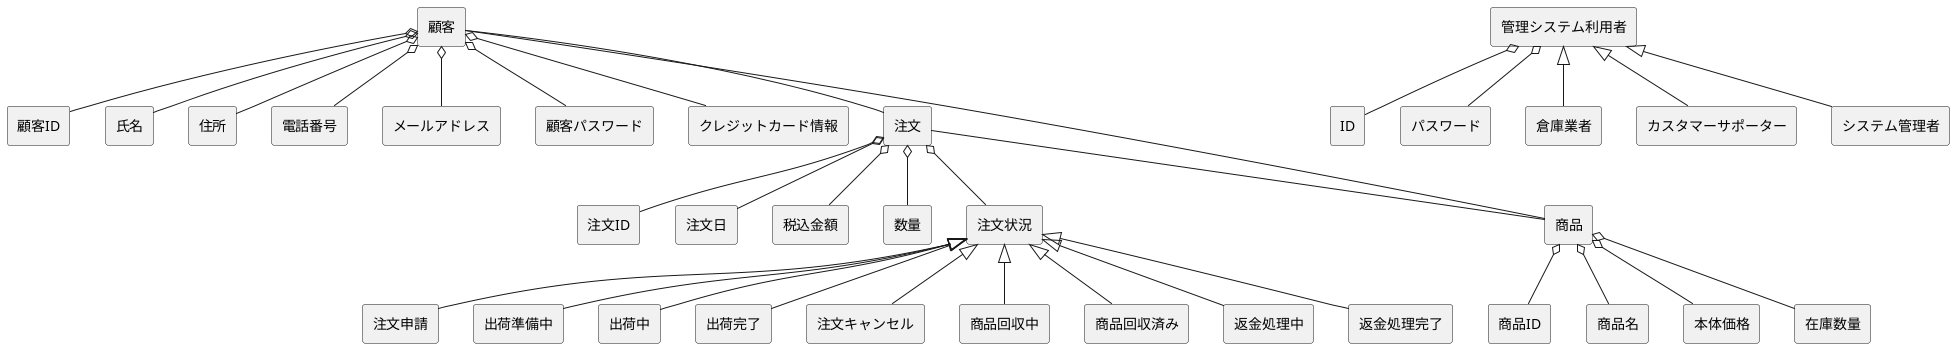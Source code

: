@startuml Robodogドメインモデル図
skinparam componentStyle rectangle

[顧客] o-- [顧客ID]
[顧客] o-- [氏名]
[顧客] o-- [住所]
[顧客] o-- [電話番号]
[顧客] o-- [メールアドレス]
[顧客] o-- [顧客パスワード]
[顧客] o-- [クレジットカード情報]

[注文] o-- [注文ID]
[注文] o-- [注文日]
[注文] o-- [税込金額]
[注文] o-- [数量]
[注文] o-- [注文状況]

[注文状況] <|-- [注文申請]
[注文状況] <|-- [出荷準備中]
[注文状況] <|-- [出荷中]
[注文状況] <|-- [出荷完了]
[注文状況] <|-- [注文キャンセル]
[注文状況] <|-- [商品回収中]
[注文状況] <|-- [商品回収済み]
[注文状況] <|-- [返金処理中]
[注文状況] <|-- [返金処理完了]

[商品] o-- [商品ID]
[商品] o-- [商品名]
[商品] o-- [本体価格]
[商品] o-- [在庫数量]

[商品] -- [顧客]
[注文] -- [商品]
[顧客] -- [注文]

[管理システム利用者] o-- [ID]
[管理システム利用者] o-- [パスワード]
[管理システム利用者] <|-- [倉庫業者]
[管理システム利用者] <|-- [カスタマーサポーター]
[管理システム利用者] <|-- [システム管理者]

@enduml